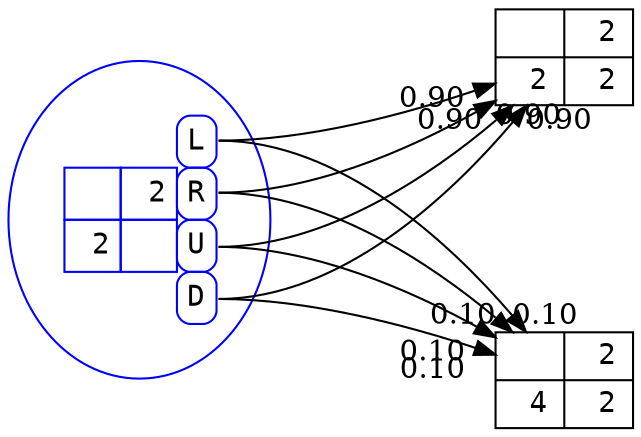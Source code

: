 digraph {
  bgcolor = transparent;
  rankdir = LR;
  ranksep = 1.5;
  nodesep = 1.5;
  node [fontname="Courier"];
  s0_1_1_0 [color="blue", label=<<TABLE CELLSPACING="0" CELLPADDING="4" BORDER="0">
  <TR>
    <TD COLSPAN="2">&nbsp;</TD>
    <TD BORDER="1" ROWSPAN="1" STYLE="ROUNDED" PORT="left">L</TD>
  </TR>
  <TR>
    <TD BORDER="1">&nbsp;&nbsp;</TD>
    <TD BORDER="1">&nbsp;2</TD>
    <TD BORDER="1" ROWSPAN="1" STYLE="ROUNDED" PORT="right">R</TD>
  </TR>
  <TR>
    <TD BORDER="1">&nbsp;2</TD>
    <TD BORDER="1">&nbsp;&nbsp;</TD>
    <TD BORDER="1" ROWSPAN="1" STYLE="ROUNDED" PORT="up">U</TD>
  </TR>
  <TR>
    <TD COLSPAN="2" BORDER="0">&nbsp;</TD>
    <TD BORDER="1" ROWSPAN="1" STYLE="ROUNDED" PORT="down">D</TD>
  </TR>
</TABLE>>];
  s0_1_1_1 [shape=record, label="{&nbsp;&nbsp;|&nbsp;2}|{&nbsp;2|&nbsp;2}"];
  s0_1_2_1 [shape=record, label="{&nbsp;&nbsp;|&nbsp;2}|{&nbsp;4|&nbsp;2}"];
  s0_1_1_0 -> s0_1_1_1 [tailport=left, headlabel="0.90   "];
  s0_1_1_0 -> s0_1_2_1 [tailport=left, headlabel="0.10   "];
  s0_1_1_0 -> s0_1_1_1 [tailport=right, headlabel="0.90   "];
  s0_1_1_0 -> s0_1_2_1 [tailport=right, headlabel="0.10   "];
  s0_1_1_0 -> s0_1_1_1 [tailport=up, headlabel="0.90   "];
  s0_1_1_0 -> s0_1_2_1 [tailport=up, headlabel="0.10   "];
  s0_1_1_0 -> s0_1_1_1 [tailport=down, headlabel="0.90   "];
  s0_1_1_0 -> s0_1_2_1 [tailport=down, headlabel="0.10   "];
}
